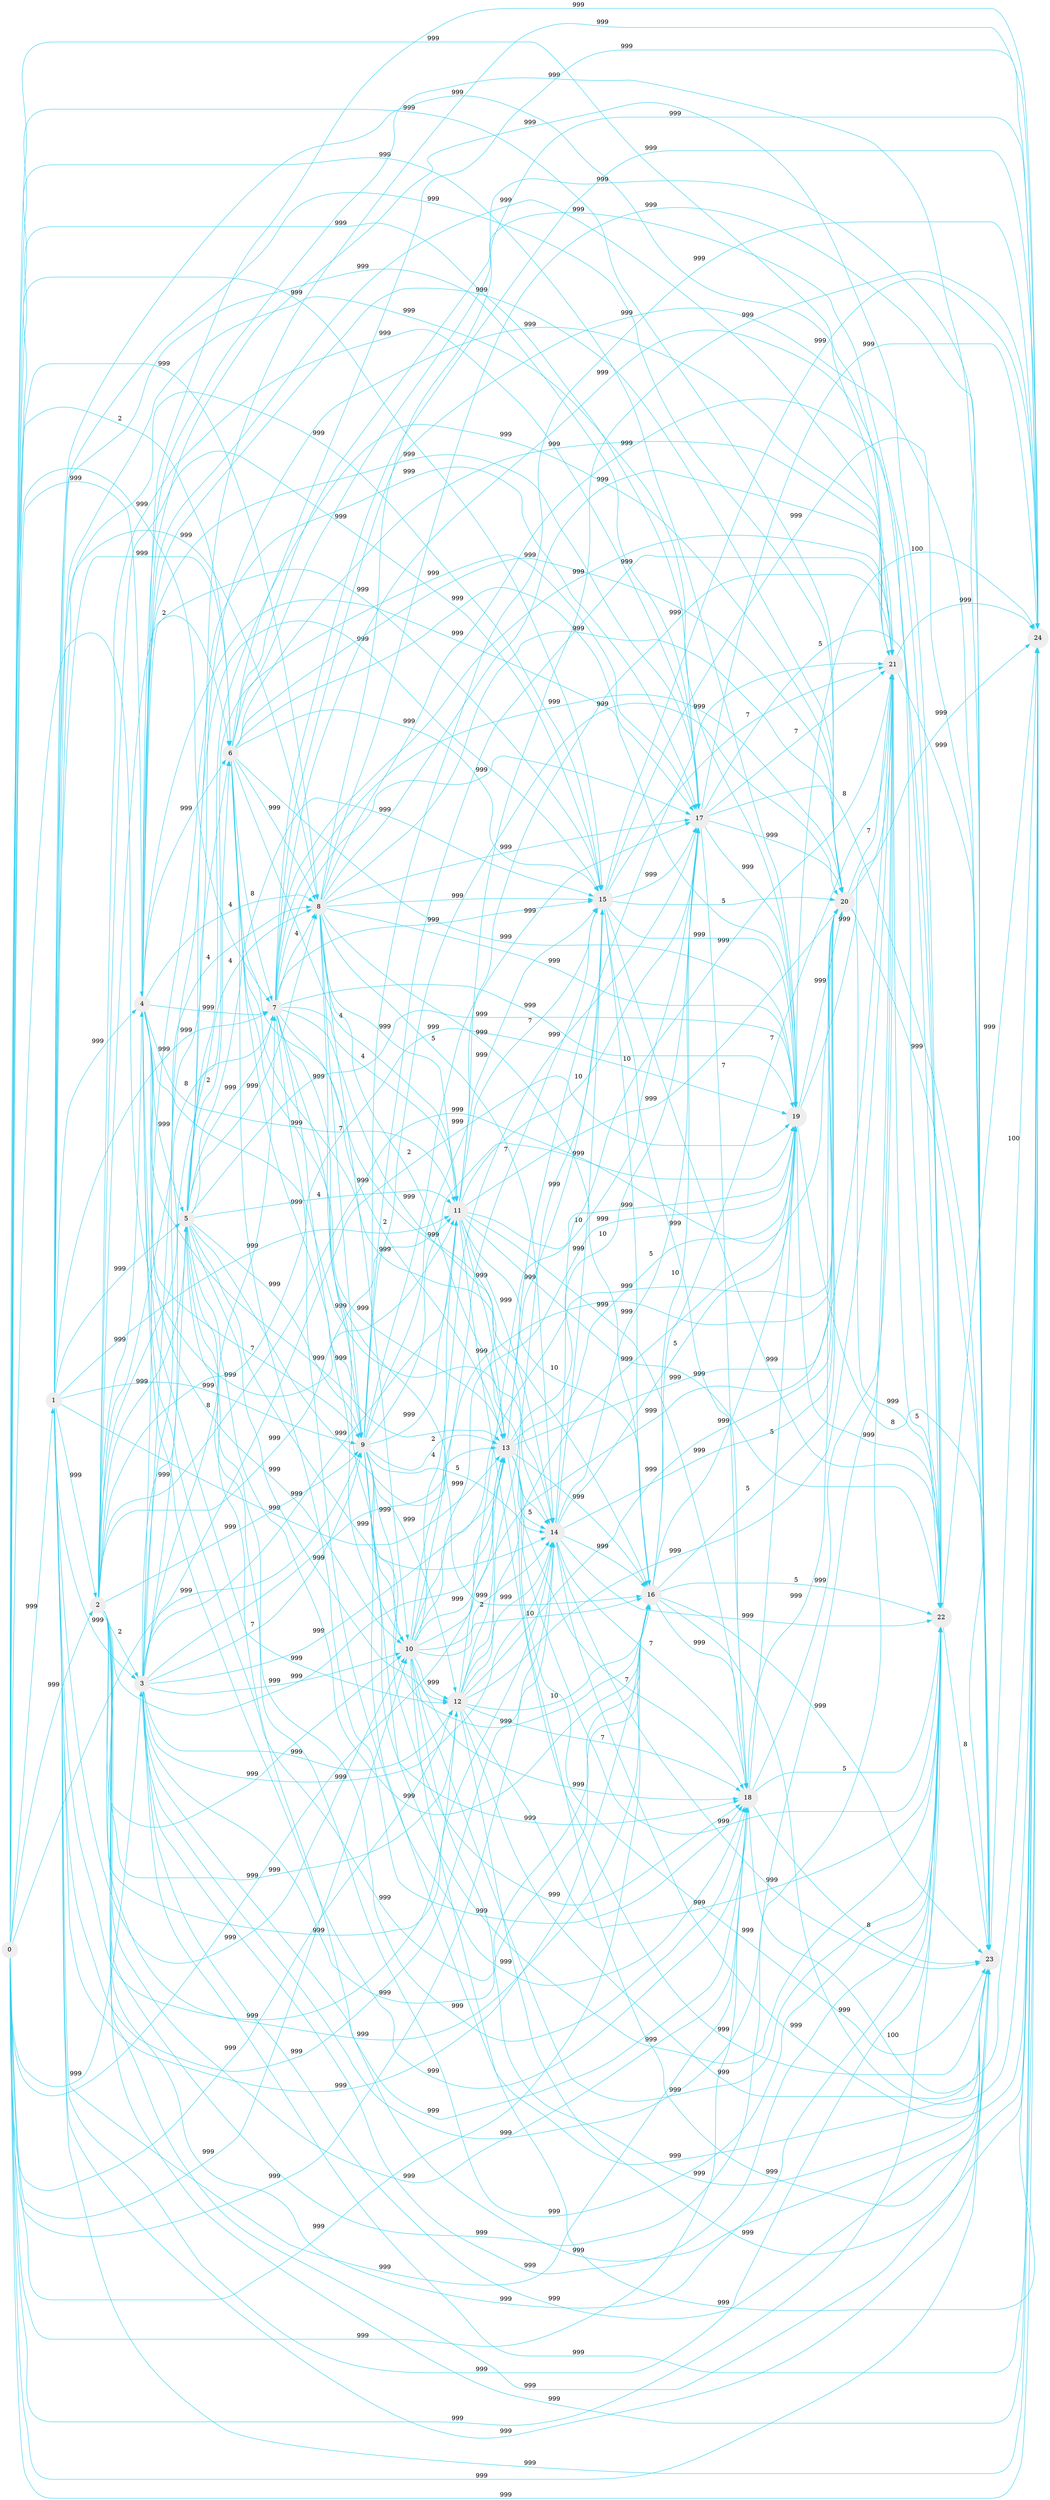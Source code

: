 digraph G{
node [shape=circle];
node [style=filled];
node [fillcolor="#EEEEEE"];
node [color="#EEEEEE"];
edge [color="#31CEF0"];
0 -> 1 [label="999"]
0 -> 2 [label="999"]
0 -> 3 [label="999"]
0 -> 4 [label="999"]
0 -> 6 [label="2"]
0 -> 7 [label="999"]
0 -> 8 [label="999"]
0 -> 9 [label="999"]
0 -> 10 [label="999"]
0 -> 11 [label="999"]
0 -> 12 [label="999"]
0 -> 13 [label="999"]
0 -> 14 [label="999"]
0 -> 15 [label="999"]
0 -> 16 [label="999"]
0 -> 17 [label="999"]
0 -> 18 [label="999"]
0 -> 19 [label="999"]
0 -> 20 [label="999"]
0 -> 21 [label="999"]
0 -> 22 [label="999"]
0 -> 23 [label="999"]
0 -> 24 [label="999"]
1 -> 2 [label="999"]
1 -> 3 [label="999"]
1 -> 4 [label="999"]
1 -> 5 [label="999"]
1 -> 6 [label="999"]
1 -> 7 [label="999"]
1 -> 8 [label="999"]
1 -> 9 [label="999"]
1 -> 10 [label="999"]
1 -> 11 [label="999"]
1 -> 12 [label="999"]
1 -> 13 [label="999"]
1 -> 14 [label="999"]
1 -> 15 [label="999"]
1 -> 16 [label="999"]
1 -> 17 [label="999"]
1 -> 18 [label="999"]
1 -> 19 [label="999"]
1 -> 20 [label="999"]
1 -> 21 [label="999"]
1 -> 22 [label="999"]
1 -> 23 [label="999"]
1 -> 24 [label="999"]
2 -> 3 [label="2"]
2 -> 4 [label="999"]
2 -> 5 [label="999"]
2 -> 6 [label="2"]
2 -> 7 [label="8"]
2 -> 8 [label="4"]
2 -> 9 [label="999"]
2 -> 10 [label="999"]
2 -> 11 [label="999"]
2 -> 12 [label="999"]
2 -> 13 [label="999"]
2 -> 14 [label="999"]
2 -> 15 [label="999"]
2 -> 16 [label="999"]
2 -> 17 [label="999"]
2 -> 18 [label="999"]
2 -> 19 [label="999"]
2 -> 20 [label="999"]
2 -> 21 [label="999"]
2 -> 22 [label="999"]
2 -> 23 [label="999"]
2 -> 24 [label="999"]
3 -> 5 [label="999"]
3 -> 6 [label="999"]
3 -> 7 [label="8"]
3 -> 8 [label="4"]
3 -> 9 [label="7"]
3 -> 10 [label="999"]
3 -> 11 [label="999"]
3 -> 12 [label="999"]
3 -> 13 [label="999"]
3 -> 14 [label="999"]
3 -> 15 [label="999"]
3 -> 16 [label="999"]
3 -> 17 [label="999"]
3 -> 18 [label="999"]
3 -> 19 [label="999"]
3 -> 20 [label="999"]
3 -> 21 [label="999"]
3 -> 22 [label="999"]
3 -> 23 [label="999"]
3 -> 24 [label="999"]
4 -> 5 [label="999"]
4 -> 6 [label="999"]
4 -> 7 [label="999"]
4 -> 8 [label="4"]
4 -> 9 [label="7"]
4 -> 10 [label="999"]
4 -> 11 [label="999"]
4 -> 12 [label="999"]
4 -> 13 [label="999"]
4 -> 14 [label="999"]
4 -> 15 [label="999"]
4 -> 16 [label="999"]
4 -> 17 [label="999"]
4 -> 18 [label="999"]
4 -> 19 [label="999"]
4 -> 20 [label="999"]
4 -> 21 [label="999"]
4 -> 22 [label="999"]
4 -> 23 [label="999"]
4 -> 24 [label="999"]
5 -> 6 [label="2"]
5 -> 7 [label="999"]
5 -> 8 [label="999"]
5 -> 9 [label="999"]
5 -> 11 [label="4"]
5 -> 12 [label="999"]
5 -> 13 [label="999"]
5 -> 14 [label="999"]
5 -> 15 [label="999"]
5 -> 16 [label="999"]
5 -> 17 [label="999"]
5 -> 18 [label="999"]
5 -> 19 [label="999"]
5 -> 20 [label="999"]
5 -> 21 [label="999"]
5 -> 22 [label="999"]
5 -> 23 [label="999"]
5 -> 24 [label="999"]
6 -> 7 [label="8"]
6 -> 8 [label="999"]
6 -> 9 [label="999"]
6 -> 11 [label="4"]
6 -> 13 [label="999"]
6 -> 14 [label="999"]
6 -> 15 [label="999"]
6 -> 16 [label="999"]
6 -> 17 [label="999"]
6 -> 18 [label="999"]
6 -> 19 [label="999"]
6 -> 20 [label="999"]
6 -> 21 [label="999"]
6 -> 22 [label="999"]
6 -> 23 [label="999"]
6 -> 24 [label="999"]
7 -> 8 [label="4"]
7 -> 9 [label="999"]
7 -> 10 [label="999"]
7 -> 11 [label="4"]
7 -> 13 [label="2"]
7 -> 14 [label="999"]
7 -> 15 [label="999"]
7 -> 16 [label="999"]
7 -> 17 [label="999"]
7 -> 18 [label="999"]
7 -> 19 [label="999"]
7 -> 20 [label="999"]
7 -> 21 [label="999"]
7 -> 22 [label="999"]
7 -> 23 [label="999"]
7 -> 24 [label="999"]
8 -> 9 [label="7"]
8 -> 10 [label="999"]
8 -> 11 [label="999"]
8 -> 13 [label="2"]
8 -> 14 [label="5"]
8 -> 15 [label="999"]
8 -> 16 [label="999"]
8 -> 17 [label="999"]
8 -> 18 [label="999"]
8 -> 19 [label="999"]
8 -> 20 [label="999"]
8 -> 21 [label="999"]
8 -> 22 [label="999"]
8 -> 23 [label="999"]
8 -> 24 [label="999"]
9 -> 10 [label="999"]
9 -> 11 [label="999"]
9 -> 12 [label="999"]
9 -> 13 [label="2"]
9 -> 14 [label="5"]
9 -> 15 [label="999"]
9 -> 16 [label="999"]
9 -> 17 [label="999"]
9 -> 18 [label="999"]
9 -> 19 [label="999"]
9 -> 20 [label="999"]
9 -> 21 [label="999"]
9 -> 22 [label="999"]
9 -> 23 [label="999"]
9 -> 24 [label="999"]
10 -> 11 [label="4"]
10 -> 12 [label="999"]
10 -> 13 [label="999"]
10 -> 14 [label="999"]
10 -> 15 [label="7"]
10 -> 16 [label="10"]
10 -> 17 [label="999"]
10 -> 18 [label="999"]
10 -> 19 [label="999"]
10 -> 20 [label="999"]
10 -> 21 [label="999"]
10 -> 22 [label="999"]
10 -> 23 [label="999"]
10 -> 24 [label="999"]
11 -> 13 [label="999"]
11 -> 14 [label="999"]
11 -> 15 [label="7"]
11 -> 16 [label="10"]
11 -> 17 [label="10"]
11 -> 18 [label="999"]
11 -> 19 [label="999"]
11 -> 20 [label="999"]
11 -> 21 [label="999"]
11 -> 22 [label="999"]
11 -> 23 [label="999"]
11 -> 24 [label="999"]
12 -> 13 [label="2"]
12 -> 14 [label="999"]
12 -> 15 [label="999"]
12 -> 16 [label="10"]
12 -> 17 [label="10"]
12 -> 18 [label="7"]
12 -> 19 [label="999"]
12 -> 20 [label="999"]
12 -> 21 [label="999"]
12 -> 22 [label="999"]
12 -> 23 [label="999"]
12 -> 24 [label="999"]
13 -> 14 [label="5"]
13 -> 15 [label="999"]
13 -> 16 [label="999"]
13 -> 17 [label="10"]
13 -> 18 [label="7"]
13 -> 19 [label="5"]
13 -> 20 [label="999"]
13 -> 21 [label="999"]
13 -> 22 [label="999"]
13 -> 23 [label="999"]
13 -> 24 [label="999"]
14 -> 15 [label="999"]
14 -> 16 [label="999"]
14 -> 17 [label="999"]
14 -> 18 [label="7"]
14 -> 19 [label="5"]
14 -> 20 [label="999"]
14 -> 21 [label="999"]
14 -> 22 [label="999"]
14 -> 23 [label="999"]
14 -> 24 [label="999"]
15 -> 16 [label="10"]
15 -> 17 [label="999"]
15 -> 18 [label="999"]
15 -> 19 [label="999"]
15 -> 20 [label="5"]
15 -> 21 [label="7"]
15 -> 22 [label="999"]
15 -> 23 [label="999"]
15 -> 24 [label="999"]
16 -> 17 [label="10"]
16 -> 18 [label="999"]
16 -> 19 [label="999"]
16 -> 20 [label="5"]
16 -> 21 [label="7"]
16 -> 22 [label="5"]
16 -> 23 [label="999"]
16 -> 24 [label="999"]
17 -> 18 [label="7"]
17 -> 19 [label="999"]
17 -> 20 [label="999"]
17 -> 21 [label="7"]
17 -> 22 [label="5"]
17 -> 23 [label="8"]
17 -> 24 [label="999"]
18 -> 19 [label="5"]
18 -> 20 [label="999"]
18 -> 21 [label="999"]
18 -> 22 [label="5"]
18 -> 23 [label="8"]
18 -> 24 [label="100"]
19 -> 20 [label="999"]
19 -> 21 [label="999"]
19 -> 22 [label="999"]
19 -> 23 [label="8"]
19 -> 24 [label="100"]
20 -> 21 [label="7"]
20 -> 22 [label="999"]
20 -> 23 [label="999"]
20 -> 24 [label="999"]
21 -> 22 [label="5"]
21 -> 23 [label="999"]
21 -> 24 [label="999"]
22 -> 23 [label="8"]
22 -> 24 [label="999"]
23 -> 24 [label="100"]
rankdir=LR;
}
